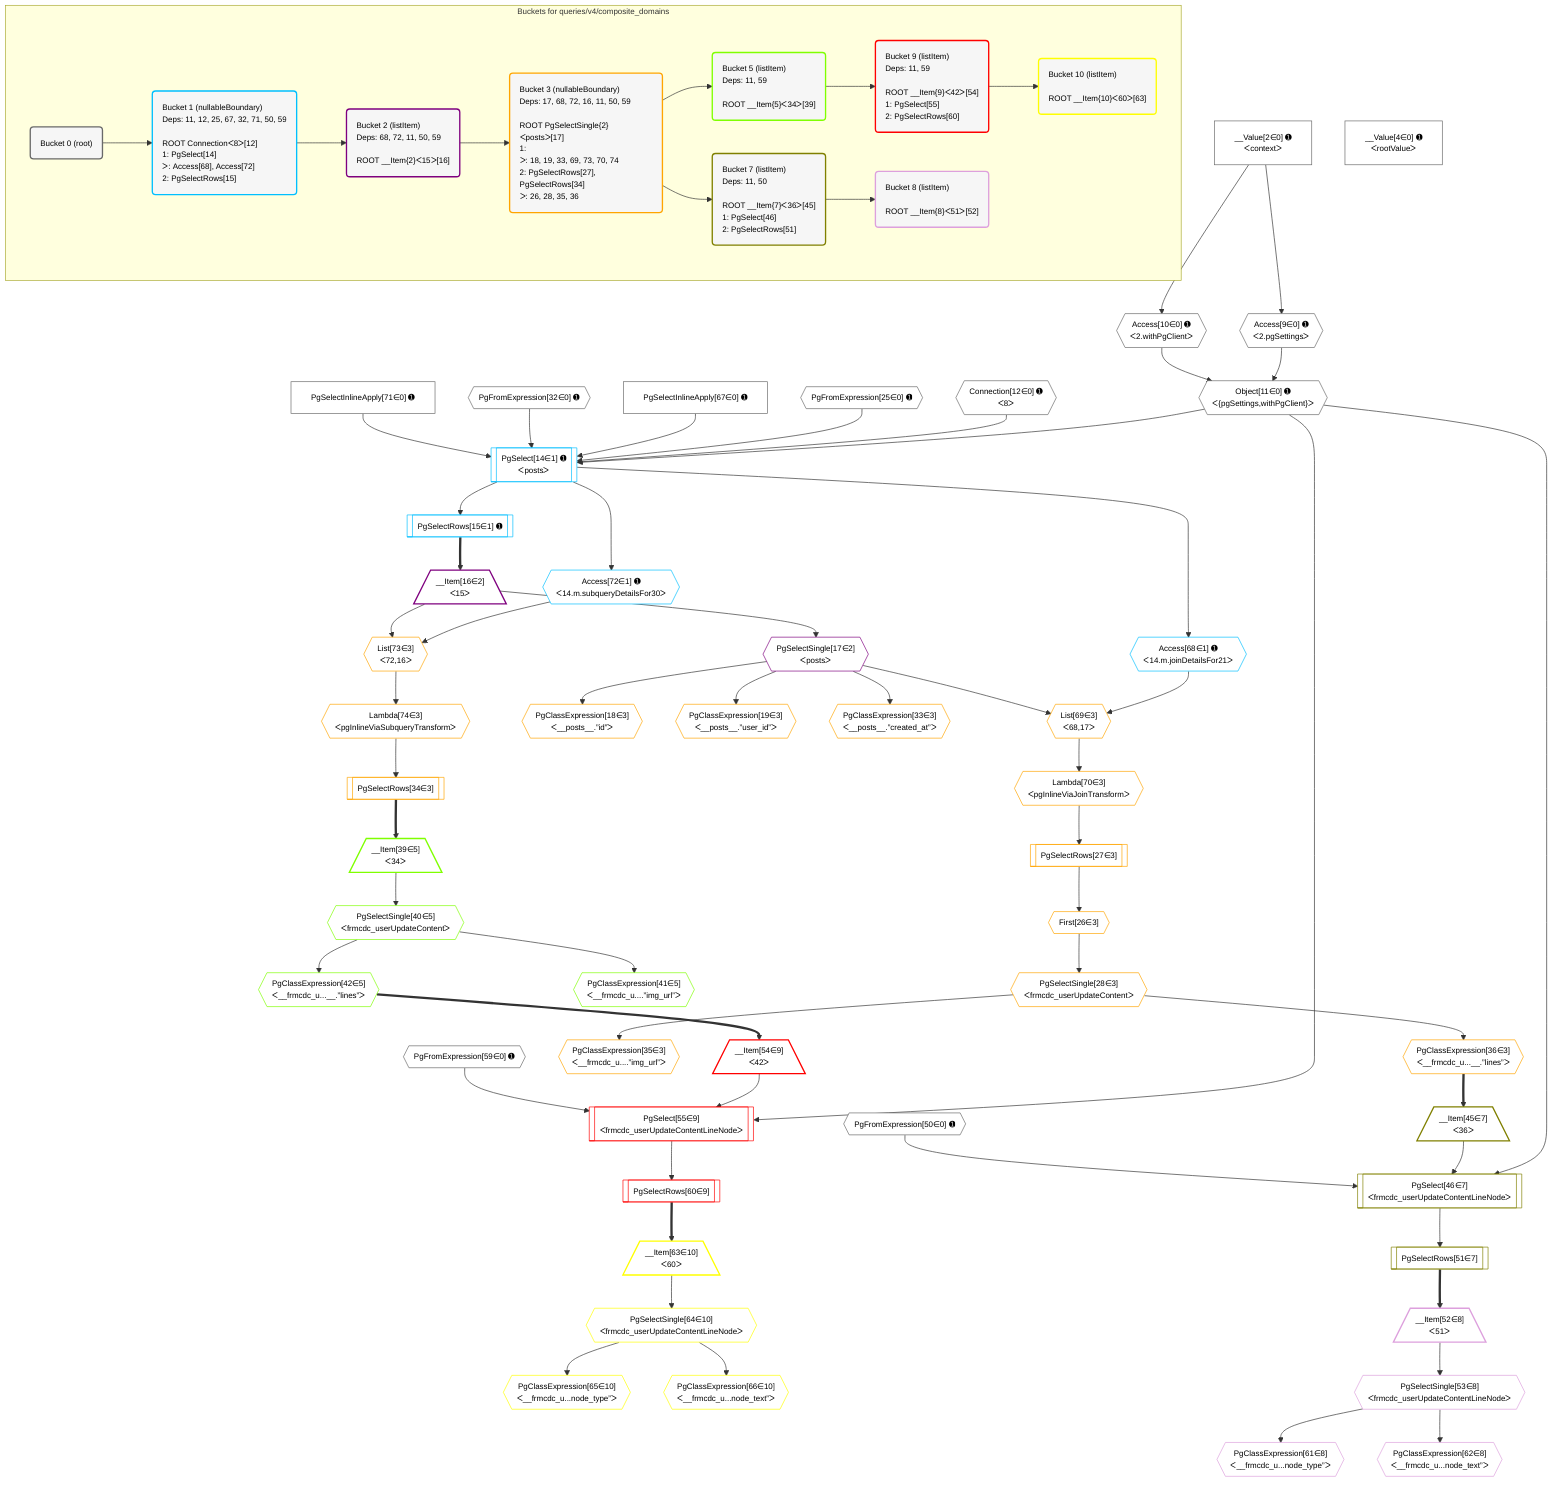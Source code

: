 %%{init: {'themeVariables': { 'fontSize': '12px'}}}%%
graph TD
    classDef path fill:#eee,stroke:#000,color:#000
    classDef plan fill:#fff,stroke-width:1px,color:#000
    classDef itemplan fill:#fff,stroke-width:2px,color:#000
    classDef unbatchedplan fill:#dff,stroke-width:1px,color:#000
    classDef sideeffectplan fill:#fcc,stroke-width:2px,color:#000
    classDef bucket fill:#f6f6f6,color:#000,stroke-width:2px,text-align:left

    subgraph "Buckets for queries/v4/composite_domains"
    Bucket0("Bucket 0 (root)"):::bucket
    Bucket1("Bucket 1 (nullableBoundary)<br />Deps: 11, 12, 25, 67, 32, 71, 50, 59<br /><br />ROOT Connectionᐸ8ᐳ[12]<br />1: PgSelect[14]<br />ᐳ: Access[68], Access[72]<br />2: PgSelectRows[15]"):::bucket
    Bucket2("Bucket 2 (listItem)<br />Deps: 68, 72, 11, 50, 59<br /><br />ROOT __Item{2}ᐸ15ᐳ[16]"):::bucket
    Bucket3("Bucket 3 (nullableBoundary)<br />Deps: 17, 68, 72, 16, 11, 50, 59<br /><br />ROOT PgSelectSingle{2}ᐸpostsᐳ[17]<br />1: <br />ᐳ: 18, 19, 33, 69, 73, 70, 74<br />2: PgSelectRows[27], PgSelectRows[34]<br />ᐳ: 26, 28, 35, 36"):::bucket
    Bucket5("Bucket 5 (listItem)<br />Deps: 11, 59<br /><br />ROOT __Item{5}ᐸ34ᐳ[39]"):::bucket
    Bucket7("Bucket 7 (listItem)<br />Deps: 11, 50<br /><br />ROOT __Item{7}ᐸ36ᐳ[45]<br />1: PgSelect[46]<br />2: PgSelectRows[51]"):::bucket
    Bucket8("Bucket 8 (listItem)<br /><br />ROOT __Item{8}ᐸ51ᐳ[52]"):::bucket
    Bucket9("Bucket 9 (listItem)<br />Deps: 11, 59<br /><br />ROOT __Item{9}ᐸ42ᐳ[54]<br />1: PgSelect[55]<br />2: PgSelectRows[60]"):::bucket
    Bucket10("Bucket 10 (listItem)<br /><br />ROOT __Item{10}ᐸ60ᐳ[63]"):::bucket
    end
    Bucket0 --> Bucket1
    Bucket1 --> Bucket2
    Bucket2 --> Bucket3
    Bucket3 --> Bucket5 & Bucket7
    Bucket5 --> Bucket9
    Bucket7 --> Bucket8
    Bucket9 --> Bucket10

    %% plan dependencies
    Object11{{"Object[11∈0] ➊<br />ᐸ{pgSettings,withPgClient}ᐳ"}}:::plan
    Access9{{"Access[9∈0] ➊<br />ᐸ2.pgSettingsᐳ"}}:::plan
    Access10{{"Access[10∈0] ➊<br />ᐸ2.withPgClientᐳ"}}:::plan
    Access9 & Access10 --> Object11
    __Value2["__Value[2∈0] ➊<br />ᐸcontextᐳ"]:::plan
    __Value2 --> Access9
    __Value2 --> Access10
    __Value4["__Value[4∈0] ➊<br />ᐸrootValueᐳ"]:::plan
    Connection12{{"Connection[12∈0] ➊<br />ᐸ8ᐳ"}}:::plan
    PgFromExpression25{{"PgFromExpression[25∈0] ➊"}}:::plan
    PgFromExpression32{{"PgFromExpression[32∈0] ➊"}}:::plan
    PgFromExpression50{{"PgFromExpression[50∈0] ➊"}}:::plan
    PgFromExpression59{{"PgFromExpression[59∈0] ➊"}}:::plan
    PgSelectInlineApply67["PgSelectInlineApply[67∈0] ➊"]:::plan
    PgSelectInlineApply71["PgSelectInlineApply[71∈0] ➊"]:::plan
    PgSelect14[["PgSelect[14∈1] ➊<br />ᐸpostsᐳ"]]:::plan
    Object11 & Connection12 & PgFromExpression25 & PgSelectInlineApply67 & PgFromExpression32 & PgSelectInlineApply71 --> PgSelect14
    PgSelectRows15[["PgSelectRows[15∈1] ➊"]]:::plan
    PgSelect14 --> PgSelectRows15
    Access68{{"Access[68∈1] ➊<br />ᐸ14.m.joinDetailsFor21ᐳ"}}:::plan
    PgSelect14 --> Access68
    Access72{{"Access[72∈1] ➊<br />ᐸ14.m.subqueryDetailsFor30ᐳ"}}:::plan
    PgSelect14 --> Access72
    __Item16[/"__Item[16∈2]<br />ᐸ15ᐳ"\]:::itemplan
    PgSelectRows15 ==> __Item16
    PgSelectSingle17{{"PgSelectSingle[17∈2]<br />ᐸpostsᐳ"}}:::plan
    __Item16 --> PgSelectSingle17
    List69{{"List[69∈3]<br />ᐸ68,17ᐳ"}}:::plan
    Access68 & PgSelectSingle17 --> List69
    List73{{"List[73∈3]<br />ᐸ72,16ᐳ"}}:::plan
    Access72 & __Item16 --> List73
    PgClassExpression18{{"PgClassExpression[18∈3]<br />ᐸ__posts__.”id”ᐳ"}}:::plan
    PgSelectSingle17 --> PgClassExpression18
    PgClassExpression19{{"PgClassExpression[19∈3]<br />ᐸ__posts__.”user_id”ᐳ"}}:::plan
    PgSelectSingle17 --> PgClassExpression19
    First26{{"First[26∈3]"}}:::plan
    PgSelectRows27[["PgSelectRows[27∈3]"]]:::plan
    PgSelectRows27 --> First26
    Lambda70{{"Lambda[70∈3]<br />ᐸpgInlineViaJoinTransformᐳ"}}:::plan
    Lambda70 --> PgSelectRows27
    PgSelectSingle28{{"PgSelectSingle[28∈3]<br />ᐸfrmcdc_userUpdateContentᐳ"}}:::plan
    First26 --> PgSelectSingle28
    PgClassExpression33{{"PgClassExpression[33∈3]<br />ᐸ__posts__.”created_at”ᐳ"}}:::plan
    PgSelectSingle17 --> PgClassExpression33
    PgSelectRows34[["PgSelectRows[34∈3]"]]:::plan
    Lambda74{{"Lambda[74∈3]<br />ᐸpgInlineViaSubqueryTransformᐳ"}}:::plan
    Lambda74 --> PgSelectRows34
    PgClassExpression35{{"PgClassExpression[35∈3]<br />ᐸ__frmcdc_u....”img_url”ᐳ"}}:::plan
    PgSelectSingle28 --> PgClassExpression35
    PgClassExpression36{{"PgClassExpression[36∈3]<br />ᐸ__frmcdc_u...__.”lines”ᐳ"}}:::plan
    PgSelectSingle28 --> PgClassExpression36
    List69 --> Lambda70
    List73 --> Lambda74
    __Item39[/"__Item[39∈5]<br />ᐸ34ᐳ"\]:::itemplan
    PgSelectRows34 ==> __Item39
    PgSelectSingle40{{"PgSelectSingle[40∈5]<br />ᐸfrmcdc_userUpdateContentᐳ"}}:::plan
    __Item39 --> PgSelectSingle40
    PgClassExpression41{{"PgClassExpression[41∈5]<br />ᐸ__frmcdc_u....”img_url”ᐳ"}}:::plan
    PgSelectSingle40 --> PgClassExpression41
    PgClassExpression42{{"PgClassExpression[42∈5]<br />ᐸ__frmcdc_u...__.”lines”ᐳ"}}:::plan
    PgSelectSingle40 --> PgClassExpression42
    PgSelect55[["PgSelect[55∈9]<br />ᐸfrmcdc_userUpdateContentLineNodeᐳ"]]:::plan
    __Item54[/"__Item[54∈9]<br />ᐸ42ᐳ"\]:::itemplan
    Object11 & __Item54 & PgFromExpression59 --> PgSelect55
    PgClassExpression42 ==> __Item54
    PgSelectRows60[["PgSelectRows[60∈9]"]]:::plan
    PgSelect55 --> PgSelectRows60
    __Item63[/"__Item[63∈10]<br />ᐸ60ᐳ"\]:::itemplan
    PgSelectRows60 ==> __Item63
    PgSelectSingle64{{"PgSelectSingle[64∈10]<br />ᐸfrmcdc_userUpdateContentLineNodeᐳ"}}:::plan
    __Item63 --> PgSelectSingle64
    PgClassExpression65{{"PgClassExpression[65∈10]<br />ᐸ__frmcdc_u...node_type”ᐳ"}}:::plan
    PgSelectSingle64 --> PgClassExpression65
    PgClassExpression66{{"PgClassExpression[66∈10]<br />ᐸ__frmcdc_u...node_text”ᐳ"}}:::plan
    PgSelectSingle64 --> PgClassExpression66
    PgSelect46[["PgSelect[46∈7]<br />ᐸfrmcdc_userUpdateContentLineNodeᐳ"]]:::plan
    __Item45[/"__Item[45∈7]<br />ᐸ36ᐳ"\]:::itemplan
    Object11 & __Item45 & PgFromExpression50 --> PgSelect46
    PgClassExpression36 ==> __Item45
    PgSelectRows51[["PgSelectRows[51∈7]"]]:::plan
    PgSelect46 --> PgSelectRows51
    __Item52[/"__Item[52∈8]<br />ᐸ51ᐳ"\]:::itemplan
    PgSelectRows51 ==> __Item52
    PgSelectSingle53{{"PgSelectSingle[53∈8]<br />ᐸfrmcdc_userUpdateContentLineNodeᐳ"}}:::plan
    __Item52 --> PgSelectSingle53
    PgClassExpression61{{"PgClassExpression[61∈8]<br />ᐸ__frmcdc_u...node_type”ᐳ"}}:::plan
    PgSelectSingle53 --> PgClassExpression61
    PgClassExpression62{{"PgClassExpression[62∈8]<br />ᐸ__frmcdc_u...node_text”ᐳ"}}:::plan
    PgSelectSingle53 --> PgClassExpression62

    %% define steps
    classDef bucket0 stroke:#696969
    class Bucket0,__Value2,__Value4,Access9,Access10,Object11,Connection12,PgFromExpression25,PgFromExpression32,PgFromExpression50,PgFromExpression59,PgSelectInlineApply67,PgSelectInlineApply71 bucket0
    classDef bucket1 stroke:#00bfff
    class Bucket1,PgSelect14,PgSelectRows15,Access68,Access72 bucket1
    classDef bucket2 stroke:#7f007f
    class Bucket2,__Item16,PgSelectSingle17 bucket2
    classDef bucket3 stroke:#ffa500
    class Bucket3,PgClassExpression18,PgClassExpression19,First26,PgSelectRows27,PgSelectSingle28,PgClassExpression33,PgSelectRows34,PgClassExpression35,PgClassExpression36,List69,Lambda70,List73,Lambda74 bucket3
    classDef bucket5 stroke:#7fff00
    class Bucket5,__Item39,PgSelectSingle40,PgClassExpression41,PgClassExpression42 bucket5
    classDef bucket7 stroke:#808000
    class Bucket7,__Item45,PgSelect46,PgSelectRows51 bucket7
    classDef bucket8 stroke:#dda0dd
    class Bucket8,__Item52,PgSelectSingle53,PgClassExpression61,PgClassExpression62 bucket8
    classDef bucket9 stroke:#ff0000
    class Bucket9,__Item54,PgSelect55,PgSelectRows60 bucket9
    classDef bucket10 stroke:#ffff00
    class Bucket10,__Item63,PgSelectSingle64,PgClassExpression65,PgClassExpression66 bucket10